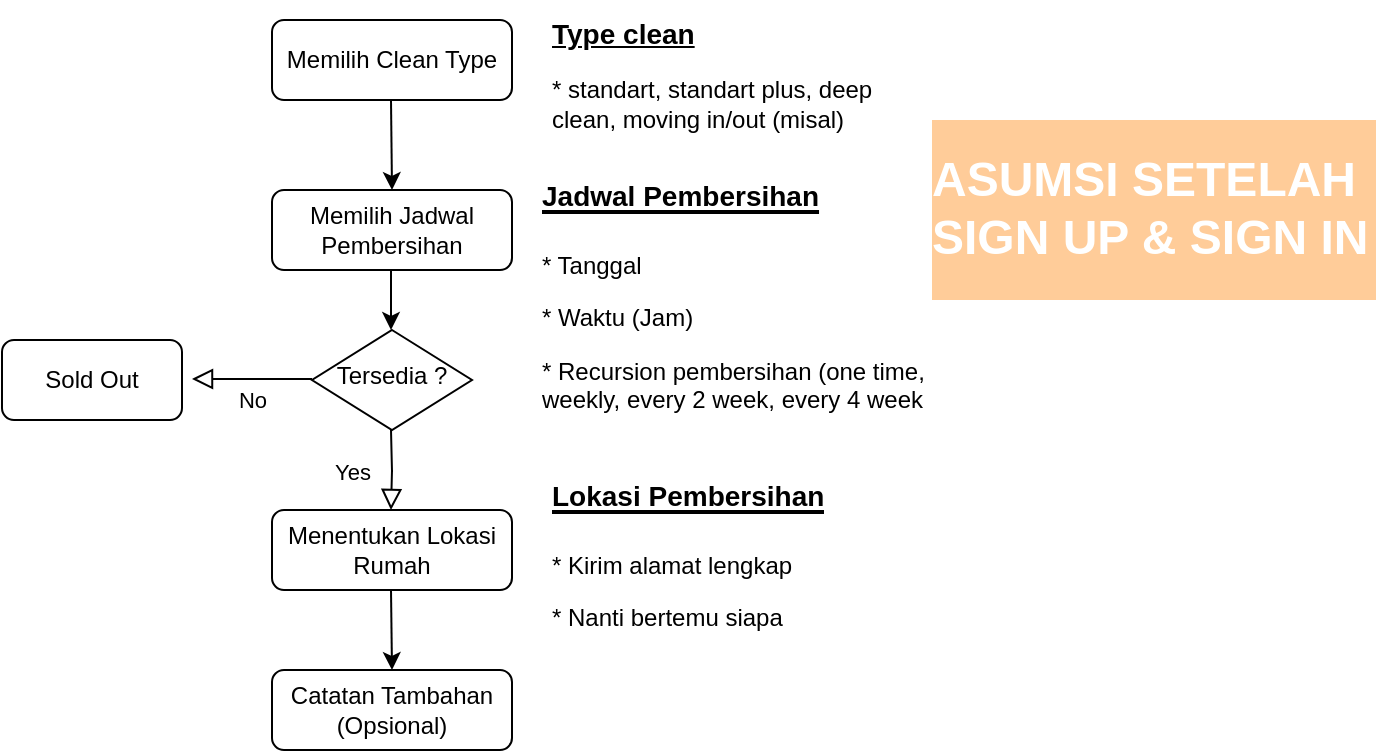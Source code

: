 <mxfile version="13.6.5" type="github">
  <diagram id="C5RBs43oDa-KdzZeNtuy" name="Page-1">
    <mxGraphModel dx="782" dy="471" grid="1" gridSize="10" guides="1" tooltips="1" connect="1" arrows="1" fold="1" page="1" pageScale="1" pageWidth="827" pageHeight="1169" math="0" shadow="0">
      <root>
        <mxCell id="WIyWlLk6GJQsqaUBKTNV-0" />
        <mxCell id="WIyWlLk6GJQsqaUBKTNV-1" parent="WIyWlLk6GJQsqaUBKTNV-0" />
        <mxCell id="WIyWlLk6GJQsqaUBKTNV-3" value="Memilih Clean Type" style="rounded=1;whiteSpace=wrap;html=1;fontSize=12;glass=0;strokeWidth=1;shadow=0;" parent="WIyWlLk6GJQsqaUBKTNV-1" vertex="1">
          <mxGeometry x="165" y="25" width="120" height="40" as="geometry" />
        </mxCell>
        <mxCell id="WIyWlLk6GJQsqaUBKTNV-12" value="Catatan Tambahan (Opsional)" style="rounded=1;whiteSpace=wrap;html=1;fontSize=12;glass=0;strokeWidth=1;shadow=0;" parent="WIyWlLk6GJQsqaUBKTNV-1" vertex="1">
          <mxGeometry x="165" y="350" width="120" height="40" as="geometry" />
        </mxCell>
        <mxCell id="9XL6SRJAWU4iaDGBNn17-0" value="Memilih Jadwal Pembersihan" style="rounded=1;whiteSpace=wrap;html=1;fontSize=12;glass=0;strokeWidth=1;shadow=0;" vertex="1" parent="WIyWlLk6GJQsqaUBKTNV-1">
          <mxGeometry x="165" y="110" width="120" height="40" as="geometry" />
        </mxCell>
        <mxCell id="9XL6SRJAWU4iaDGBNn17-1" value="&lt;h1&gt;&lt;u&gt;&lt;font style=&quot;font-size: 14px&quot;&gt;Jadwal Pembersihan&lt;/font&gt;&lt;/u&gt;&lt;br&gt;&lt;/h1&gt;&lt;p&gt;* Tanggal&lt;/p&gt;&lt;p&gt;* Waktu (Jam)&lt;/p&gt;&lt;p&gt;* Recursion pembersihan (one time, weekly, every 2 week, every 4 week&lt;br&gt;&lt;/p&gt;" style="text;html=1;fillColor=none;spacing=0;spacingTop=-10;whiteSpace=wrap;overflow=hidden;rounded=0;" vertex="1" parent="WIyWlLk6GJQsqaUBKTNV-1">
          <mxGeometry x="300" y="85" width="190" height="140" as="geometry" />
        </mxCell>
        <mxCell id="9XL6SRJAWU4iaDGBNn17-2" value="Tersedia ?" style="rhombus;whiteSpace=wrap;html=1;shadow=0;fontFamily=Helvetica;fontSize=12;align=center;strokeWidth=1;spacing=6;spacingTop=-4;" vertex="1" parent="WIyWlLk6GJQsqaUBKTNV-1">
          <mxGeometry x="185" y="180" width="80" height="50" as="geometry" />
        </mxCell>
        <mxCell id="9XL6SRJAWU4iaDGBNn17-3" value="Sold Out" style="rounded=1;whiteSpace=wrap;html=1;fontSize=12;glass=0;strokeWidth=1;shadow=0;" vertex="1" parent="WIyWlLk6GJQsqaUBKTNV-1">
          <mxGeometry x="30" y="185" width="90" height="40" as="geometry" />
        </mxCell>
        <mxCell id="9XL6SRJAWU4iaDGBNn17-4" value="&lt;div&gt;Menentukan Lokasi&lt;/div&gt;&lt;div&gt;Rumah&lt;br&gt;&lt;/div&gt;" style="rounded=1;whiteSpace=wrap;html=1;fontSize=12;glass=0;strokeWidth=1;shadow=0;" vertex="1" parent="WIyWlLk6GJQsqaUBKTNV-1">
          <mxGeometry x="165" y="270" width="120" height="40" as="geometry" />
        </mxCell>
        <mxCell id="9XL6SRJAWU4iaDGBNn17-7" value="" style="endArrow=classic;html=1;entryX=0.5;entryY=0;entryDx=0;entryDy=0;" edge="1" parent="WIyWlLk6GJQsqaUBKTNV-1" target="9XL6SRJAWU4iaDGBNn17-0">
          <mxGeometry width="50" height="50" relative="1" as="geometry">
            <mxPoint x="224.5" y="65" as="sourcePoint" />
            <mxPoint x="224.5" y="95" as="targetPoint" />
          </mxGeometry>
        </mxCell>
        <mxCell id="9XL6SRJAWU4iaDGBNn17-10" value="" style="endArrow=classic;html=1;" edge="1" parent="WIyWlLk6GJQsqaUBKTNV-1">
          <mxGeometry width="50" height="50" relative="1" as="geometry">
            <mxPoint x="224.5" y="150" as="sourcePoint" />
            <mxPoint x="224.5" y="180" as="targetPoint" />
          </mxGeometry>
        </mxCell>
        <mxCell id="9XL6SRJAWU4iaDGBNn17-11" value="No" style="edgeStyle=orthogonalEdgeStyle;rounded=0;html=1;jettySize=auto;orthogonalLoop=1;fontSize=11;endArrow=block;endFill=0;endSize=8;strokeWidth=1;shadow=0;labelBackgroundColor=none;" edge="1" parent="WIyWlLk6GJQsqaUBKTNV-1">
          <mxGeometry y="10" relative="1" as="geometry">
            <mxPoint as="offset" />
            <mxPoint x="185" y="204.5" as="sourcePoint" />
            <mxPoint x="125" y="204.5" as="targetPoint" />
          </mxGeometry>
        </mxCell>
        <mxCell id="9XL6SRJAWU4iaDGBNn17-12" value="Yes" style="rounded=0;html=1;jettySize=auto;orthogonalLoop=1;fontSize=11;endArrow=block;endFill=0;endSize=8;strokeWidth=1;shadow=0;labelBackgroundColor=none;edgeStyle=orthogonalEdgeStyle;" edge="1" parent="WIyWlLk6GJQsqaUBKTNV-1">
          <mxGeometry y="20" relative="1" as="geometry">
            <mxPoint as="offset" />
            <mxPoint x="224.5" y="230" as="sourcePoint" />
            <mxPoint x="224.5" y="270" as="targetPoint" />
          </mxGeometry>
        </mxCell>
        <mxCell id="9XL6SRJAWU4iaDGBNn17-13" value="&lt;h1&gt;&lt;u&gt;&lt;font style=&quot;font-size: 14px&quot;&gt;Lokasi Pembersihan&lt;/font&gt;&lt;/u&gt;&lt;br&gt;&lt;/h1&gt;&lt;p&gt;* Kirim alamat lengkap&lt;/p&gt;&lt;p&gt;* Nanti bertemu siapa&lt;br&gt;&lt;/p&gt;&lt;p&gt;&lt;br&gt;&lt;/p&gt;" style="text;html=1;strokeColor=none;fillColor=none;spacing=5;spacingTop=-20;whiteSpace=wrap;overflow=hidden;rounded=0;" vertex="1" parent="WIyWlLk6GJQsqaUBKTNV-1">
          <mxGeometry x="300" y="240" width="190" height="100" as="geometry" />
        </mxCell>
        <mxCell id="9XL6SRJAWU4iaDGBNn17-16" value="" style="endArrow=classic;html=1;" edge="1" parent="WIyWlLk6GJQsqaUBKTNV-1">
          <mxGeometry width="50" height="50" relative="1" as="geometry">
            <mxPoint x="224.5" y="310" as="sourcePoint" />
            <mxPoint x="225" y="350" as="targetPoint" />
          </mxGeometry>
        </mxCell>
        <mxCell id="9XL6SRJAWU4iaDGBNn17-17" value="&lt;h1 style=&quot;font-size: 14px&quot;&gt;&lt;u&gt;Type clean&lt;/u&gt;&lt;br&gt;&lt;/h1&gt;&lt;p&gt;* standart, standart plus, deep clean, moving in/out (misal)&lt;br&gt;&lt;/p&gt;&lt;p&gt;&lt;br&gt;&lt;/p&gt;" style="text;html=1;strokeColor=none;fillColor=none;spacing=5;spacingTop=-20;whiteSpace=wrap;overflow=hidden;rounded=0;" vertex="1" parent="WIyWlLk6GJQsqaUBKTNV-1">
          <mxGeometry x="300" y="25" width="190" height="60" as="geometry" />
        </mxCell>
        <mxCell id="9XL6SRJAWU4iaDGBNn17-20" value="&lt;h1&gt;ASUMSI SETELAH SIGN UP &amp;amp; SIGN IN&lt;/h1&gt;" style="text;html=1;strokeColor=none;fillColor=none;spacing=5;spacingTop=-20;whiteSpace=wrap;overflow=hidden;rounded=0;labelBackgroundColor=#FFCC99;fontColor=#FFFFFF;labelBorderColor=none;spacingLeft=0;" vertex="1" parent="WIyWlLk6GJQsqaUBKTNV-1">
          <mxGeometry x="490" y="85" width="230" height="90" as="geometry" />
        </mxCell>
      </root>
    </mxGraphModel>
  </diagram>
</mxfile>
